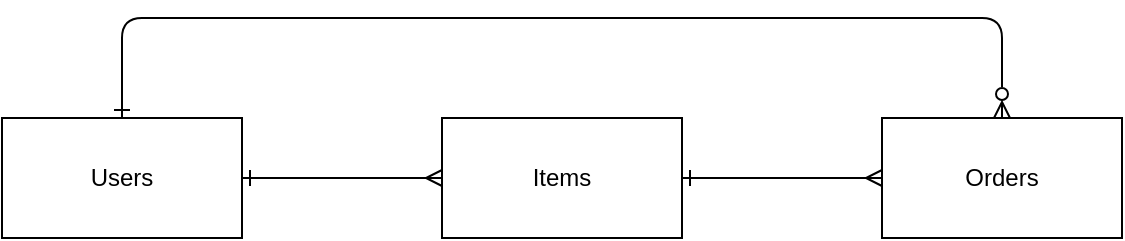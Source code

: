 <mxfile>
    <diagram id="shrPVil_f9clk04U2fuo" name="ページ1">
        <mxGraphModel dx="990" dy="607" grid="1" gridSize="10" guides="1" tooltips="1" connect="1" arrows="1" fold="1" page="1" pageScale="1" pageWidth="827" pageHeight="1169" math="0" shadow="0">
            <root>
                <mxCell id="0"/>
                <mxCell id="1" parent="0"/>
                <mxCell id="8" style="edgeStyle=none;html=1;exitX=1;exitY=0.5;exitDx=0;exitDy=0;entryX=0;entryY=0.5;entryDx=0;entryDy=0;startArrow=ERone;startFill=0;endArrow=ERmany;endFill=0;" edge="1" parent="1" source="2" target="5">
                    <mxGeometry relative="1" as="geometry"/>
                </mxCell>
                <mxCell id="2" value="Items" style="rounded=0;whiteSpace=wrap;html=1;" vertex="1" parent="1">
                    <mxGeometry x="320" y="200" width="120" height="60" as="geometry"/>
                </mxCell>
                <mxCell id="6" style="edgeStyle=none;html=1;exitX=0.5;exitY=0;exitDx=0;exitDy=0;entryX=0.5;entryY=0;entryDx=0;entryDy=0;startArrow=ERone;startFill=0;endArrow=ERzeroToMany;endFill=0;" edge="1" parent="1" source="3" target="5">
                    <mxGeometry relative="1" as="geometry">
                        <Array as="points">
                            <mxPoint x="160" y="150"/>
                            <mxPoint x="600" y="150"/>
                        </Array>
                    </mxGeometry>
                </mxCell>
                <mxCell id="7" style="edgeStyle=none;html=1;exitX=1;exitY=0.5;exitDx=0;exitDy=0;entryX=0;entryY=0.5;entryDx=0;entryDy=0;startArrow=ERone;startFill=0;endArrow=ERmany;endFill=0;" edge="1" parent="1" source="3" target="2">
                    <mxGeometry relative="1" as="geometry"/>
                </mxCell>
                <mxCell id="3" value="Users" style="rounded=0;whiteSpace=wrap;html=1;" vertex="1" parent="1">
                    <mxGeometry x="100" y="200" width="120" height="60" as="geometry"/>
                </mxCell>
                <mxCell id="5" value="Orders" style="rounded=0;whiteSpace=wrap;html=1;" vertex="1" parent="1">
                    <mxGeometry x="540" y="200" width="120" height="60" as="geometry"/>
                </mxCell>
            </root>
        </mxGraphModel>
    </diagram>
</mxfile>